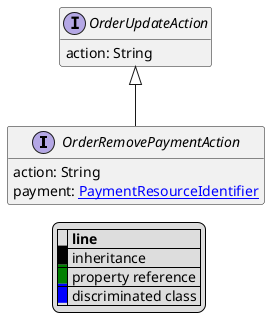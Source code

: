 @startuml

hide empty fields
hide empty methods
legend
|= |= line |
|<back:black>   </back>| inheritance |
|<back:green>   </back>| property reference |
|<back:blue>   </back>| discriminated class |
endlegend
interface OrderRemovePaymentAction [[OrderRemovePaymentAction.svg]] extends OrderUpdateAction {
    action: String
    payment: [[PaymentResourceIdentifier.svg PaymentResourceIdentifier]]
}
interface OrderUpdateAction [[OrderUpdateAction.svg]]  {
    action: String
}





@enduml
